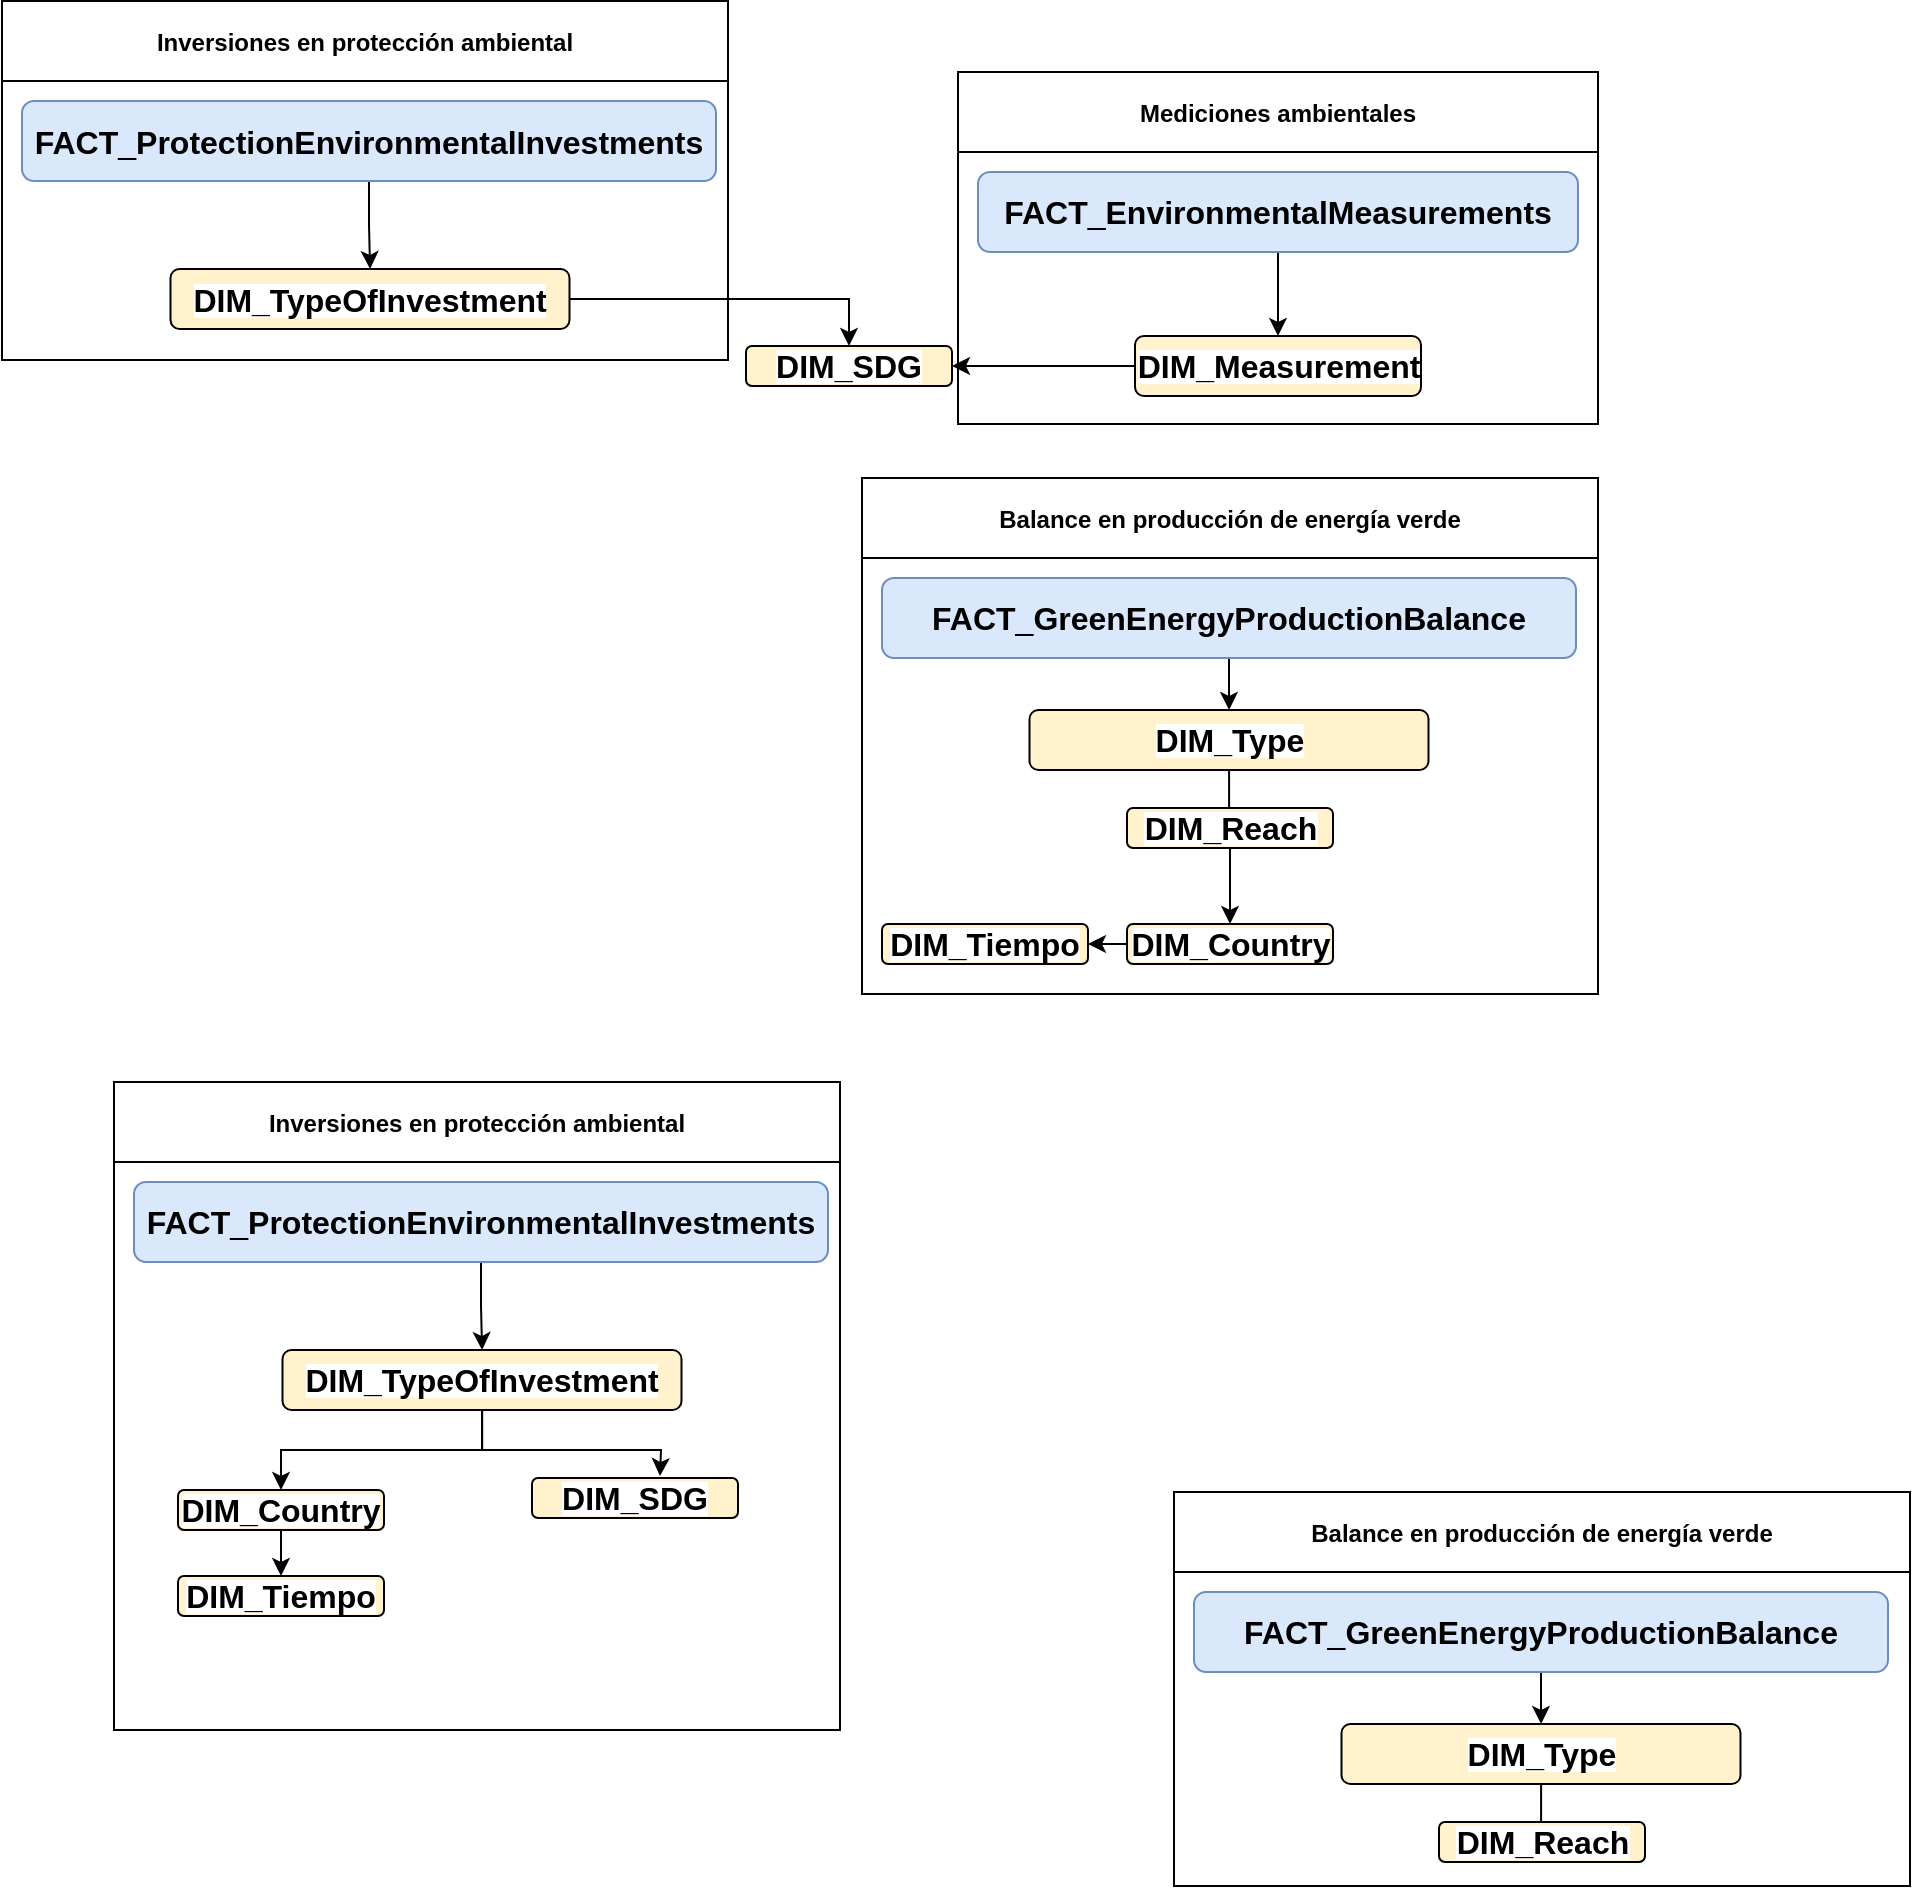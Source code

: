 <mxfile version="15.6.5" type="device"><diagram id="C5RBs43oDa-KdzZeNtuy" name="Page-1"><mxGraphModel dx="1422" dy="794" grid="0" gridSize="10" guides="1" tooltips="1" connect="1" arrows="1" fold="1" page="1" pageScale="1" pageWidth="827" pageHeight="1169" math="0" shadow="0"><root><mxCell id="WIyWlLk6GJQsqaUBKTNV-0"/><mxCell id="WIyWlLk6GJQsqaUBKTNV-1" parent="WIyWlLk6GJQsqaUBKTNV-0"/><mxCell id="PkfiLZhap3RL2hpa27VZ-0" value="Mediciones ambientales" style="swimlane;fontColor=default;strokeColor=default;fillColor=default;startSize=40;" parent="WIyWlLk6GJQsqaUBKTNV-1" vertex="1"><mxGeometry x="492" y="61" width="320" height="176" as="geometry"><mxRectangle x="120" y="180" width="130" height="23" as="alternateBounds"/></mxGeometry></mxCell><mxCell id="PkfiLZhap3RL2hpa27VZ-6" style="edgeStyle=orthogonalEdgeStyle;rounded=0;orthogonalLoop=1;jettySize=auto;html=1;labelBackgroundColor=default;fontColor=default;strokeColor=default;" parent="PkfiLZhap3RL2hpa27VZ-0" source="WIyWlLk6GJQsqaUBKTNV-3" target="PkfiLZhap3RL2hpa27VZ-1" edge="1"><mxGeometry relative="1" as="geometry"/></mxCell><mxCell id="WIyWlLk6GJQsqaUBKTNV-3" value="&lt;b&gt;&lt;span style=&quot;font-size: 12.0pt ; line-height: 110% ; font-family: &amp;quot;arial&amp;quot; , sans-serif&quot;&gt;FACT&lt;/span&gt;&lt;/b&gt;&lt;span style=&quot;font-size: 12.0pt ; line-height: 110% ; font-family: &amp;quot;arial&amp;quot; , sans-serif&quot;&gt;_&lt;b&gt;EnvironmentalMeasurements&lt;/b&gt;&lt;/span&gt;&lt;span style=&quot;font-size: 11.0pt ; line-height: 110% ; font-family: &amp;quot;calibri&amp;quot; , sans-serif&quot;&gt;&lt;/span&gt;" style="rounded=1;whiteSpace=wrap;html=1;fontSize=12;glass=0;strokeWidth=1;shadow=0;strokeColor=#6c8ebf;fillColor=#dae8fc;fontColor=default;" parent="PkfiLZhap3RL2hpa27VZ-0" vertex="1"><mxGeometry x="10" y="50" width="300" height="40" as="geometry"/></mxCell><mxCell id="PkfiLZhap3RL2hpa27VZ-1" value="&lt;b&gt;&lt;span style=&quot;font-size: 12.0pt ; line-height: 110% ; font-family: &amp;quot;arial&amp;quot; , sans-serif&quot;&gt;DIM_Measurement&lt;/span&gt;&lt;/b&gt;" style="rounded=1;whiteSpace=wrap;html=1;strokeColor=default;fillColor=#fff2cc;fontColor=default;labelBackgroundColor=default;" parent="PkfiLZhap3RL2hpa27VZ-0" vertex="1"><mxGeometry x="88.5" y="132" width="143" height="30" as="geometry"/></mxCell><mxCell id="PkfiLZhap3RL2hpa27VZ-10" value="Inversiones en protección ambiental" style="swimlane;fontColor=default;strokeColor=default;fillColor=default;startSize=40;" parent="WIyWlLk6GJQsqaUBKTNV-1" vertex="1"><mxGeometry x="14" y="25.5" width="363" height="179.5" as="geometry"><mxRectangle x="120" y="180" width="130" height="23" as="alternateBounds"/></mxGeometry></mxCell><mxCell id="PkfiLZhap3RL2hpa27VZ-18" style="edgeStyle=orthogonalEdgeStyle;rounded=0;orthogonalLoop=1;jettySize=auto;html=1;labelBackgroundColor=default;fontColor=default;strokeColor=default;" parent="PkfiLZhap3RL2hpa27VZ-10" source="PkfiLZhap3RL2hpa27VZ-12" target="PkfiLZhap3RL2hpa27VZ-14" edge="1"><mxGeometry relative="1" as="geometry"/></mxCell><mxCell id="PkfiLZhap3RL2hpa27VZ-12" value="&lt;b&gt;&lt;span style=&quot;font-size: 12.0pt ; line-height: 110% ; font-family: &amp;quot;arial&amp;quot; , sans-serif&quot;&gt;FACT&lt;/span&gt;&lt;/b&gt;&lt;span style=&quot;font-size: 12.0pt ; line-height: 110% ; font-family: &amp;quot;arial&amp;quot; , sans-serif&quot;&gt;_&lt;/span&gt;&lt;span style=&quot;font-size: 11.0pt ; line-height: 110% ; font-family: &amp;quot;calibri&amp;quot; , sans-serif&quot;&gt;&lt;/span&gt;&lt;b&gt;&lt;span style=&quot;font-size: 12.0pt ; line-height: 110% ; font-family: &amp;quot;arial&amp;quot; , sans-serif&quot;&gt;ProtectionEnvironmentalInvestments&lt;/span&gt;&lt;/b&gt;" style="rounded=1;whiteSpace=wrap;html=1;fontSize=12;glass=0;strokeWidth=1;shadow=0;strokeColor=#6c8ebf;fillColor=#dae8fc;fontColor=default;" parent="PkfiLZhap3RL2hpa27VZ-10" vertex="1"><mxGeometry x="10" y="50" width="347" height="40" as="geometry"/></mxCell><mxCell id="PkfiLZhap3RL2hpa27VZ-14" value="&lt;b&gt;&lt;span style=&quot;font-size: 12.0pt ; line-height: 110% ; font-family: &amp;quot;arial&amp;quot; , sans-serif&quot;&gt;DIM_TypeOfInvestment&lt;/span&gt;&lt;/b&gt;" style="rounded=1;whiteSpace=wrap;html=1;strokeColor=default;fillColor=#fff2cc;fontColor=default;labelBackgroundColor=default;" parent="PkfiLZhap3RL2hpa27VZ-10" vertex="1"><mxGeometry x="84.25" y="134" width="199.5" height="30" as="geometry"/></mxCell><mxCell id="PkfiLZhap3RL2hpa27VZ-17" value="&lt;b&gt;&lt;span style=&quot;font-size: 12.0pt ; line-height: 110% ; font-family: &amp;quot;arial&amp;quot; , sans-serif&quot;&gt;DIM_SDG&lt;/span&gt;&lt;/b&gt;" style="rounded=1;whiteSpace=wrap;html=1;strokeColor=default;fillColor=#fff2cc;fontColor=default;labelBackgroundColor=default;" parent="WIyWlLk6GJQsqaUBKTNV-1" vertex="1"><mxGeometry x="386" y="198" width="103" height="20" as="geometry"/></mxCell><mxCell id="PkfiLZhap3RL2hpa27VZ-21" style="edgeStyle=orthogonalEdgeStyle;rounded=0;orthogonalLoop=1;jettySize=auto;html=1;entryX=0.5;entryY=0;entryDx=0;entryDy=0;labelBackgroundColor=default;fontColor=default;strokeColor=default;" parent="WIyWlLk6GJQsqaUBKTNV-1" source="PkfiLZhap3RL2hpa27VZ-14" target="PkfiLZhap3RL2hpa27VZ-17" edge="1"><mxGeometry relative="1" as="geometry"/></mxCell><mxCell id="PkfiLZhap3RL2hpa27VZ-24" style="edgeStyle=orthogonalEdgeStyle;rounded=0;orthogonalLoop=1;jettySize=auto;html=1;labelBackgroundColor=default;fontColor=default;strokeColor=default;" parent="WIyWlLk6GJQsqaUBKTNV-1" source="PkfiLZhap3RL2hpa27VZ-1" target="PkfiLZhap3RL2hpa27VZ-17" edge="1"><mxGeometry relative="1" as="geometry"/></mxCell><mxCell id="PkfiLZhap3RL2hpa27VZ-27" value="Balance en producción de energía verde" style="swimlane;fontColor=default;strokeColor=default;fillColor=default;startSize=40;" parent="WIyWlLk6GJQsqaUBKTNV-1" vertex="1"><mxGeometry x="444" y="264" width="368" height="258" as="geometry"><mxRectangle x="120" y="180" width="130" height="23" as="alternateBounds"/></mxGeometry></mxCell><mxCell id="PkfiLZhap3RL2hpa27VZ-28" style="edgeStyle=orthogonalEdgeStyle;rounded=0;orthogonalLoop=1;jettySize=auto;html=1;labelBackgroundColor=default;fontColor=default;strokeColor=default;" parent="PkfiLZhap3RL2hpa27VZ-27" source="PkfiLZhap3RL2hpa27VZ-29" target="PkfiLZhap3RL2hpa27VZ-31" edge="1"><mxGeometry relative="1" as="geometry"/></mxCell><mxCell id="PkfiLZhap3RL2hpa27VZ-29" value="&lt;b&gt;&lt;span style=&quot;font-size: 12.0pt ; line-height: 110% ; font-family: &amp;#34;arial&amp;#34; , sans-serif&quot;&gt;FACT&lt;/span&gt;&lt;/b&gt;&lt;span style=&quot;font-size: 12.0pt ; line-height: 110% ; font-family: &amp;#34;arial&amp;#34; , sans-serif&quot;&gt;_&lt;/span&gt;&lt;b&gt;&lt;span style=&quot;font-size: 12.0pt ; line-height: 110% ; font-family: &amp;#34;arial&amp;#34; , sans-serif&quot;&gt;GreenEnergyProductionBalance&lt;/span&gt;&lt;span style=&quot;font-size: 11.0pt ; line-height: 110% ; font-family: &amp;#34;calibri&amp;#34; , sans-serif&quot;&gt;&lt;/span&gt;&lt;/b&gt;" style="rounded=1;whiteSpace=wrap;html=1;fontSize=12;glass=0;strokeWidth=1;shadow=0;strokeColor=#6c8ebf;fillColor=#dae8fc;fontColor=default;" parent="PkfiLZhap3RL2hpa27VZ-27" vertex="1"><mxGeometry x="10" y="50" width="347" height="40" as="geometry"/></mxCell><mxCell id="PkfiLZhap3RL2hpa27VZ-36" style="edgeStyle=orthogonalEdgeStyle;rounded=0;orthogonalLoop=1;jettySize=auto;html=1;labelBackgroundColor=default;fontColor=default;strokeColor=default;" parent="PkfiLZhap3RL2hpa27VZ-27" source="PkfiLZhap3RL2hpa27VZ-31" target="PkfiLZhap3RL2hpa27VZ-33" edge="1"><mxGeometry relative="1" as="geometry"/></mxCell><mxCell id="PkfiLZhap3RL2hpa27VZ-31" value="&lt;b&gt;&lt;span style=&quot;font-size: 12.0pt ; line-height: 110% ; font-family: &amp;quot;arial&amp;quot; , sans-serif&quot;&gt;DIM_Type&lt;/span&gt;&lt;/b&gt;" style="rounded=1;whiteSpace=wrap;html=1;strokeColor=default;fillColor=#fff2cc;fontColor=default;labelBackgroundColor=default;" parent="PkfiLZhap3RL2hpa27VZ-27" vertex="1"><mxGeometry x="83.75" y="116" width="199.5" height="30" as="geometry"/></mxCell><mxCell id="PkfiLZhap3RL2hpa27VZ-33" value="&lt;b&gt;&lt;span style=&quot;font-size: 12.0pt ; line-height: 110% ; font-family: &amp;quot;arial&amp;quot; , sans-serif&quot;&gt;DIM_Reach&lt;/span&gt;&lt;/b&gt;" style="rounded=1;whiteSpace=wrap;html=1;strokeColor=default;fillColor=#fff2cc;fontColor=default;labelBackgroundColor=default;" parent="PkfiLZhap3RL2hpa27VZ-27" vertex="1"><mxGeometry x="132.5" y="165" width="103" height="20" as="geometry"/></mxCell><mxCell id="PkfiLZhap3RL2hpa27VZ-15" value="&lt;b&gt;&lt;span style=&quot;font-size: 12.0pt ; line-height: 110% ; font-family: &amp;quot;arial&amp;quot; , sans-serif&quot;&gt;DIM_Country&lt;/span&gt;&lt;/b&gt;" style="rounded=1;whiteSpace=wrap;html=1;strokeColor=default;fillColor=#fff2cc;fontColor=default;labelBackgroundColor=default;" parent="PkfiLZhap3RL2hpa27VZ-27" vertex="1"><mxGeometry x="132.5" y="223" width="103" height="20" as="geometry"/></mxCell><mxCell id="PkfiLZhap3RL2hpa27VZ-39" style="edgeStyle=orthogonalEdgeStyle;rounded=0;orthogonalLoop=1;jettySize=auto;html=1;labelBackgroundColor=default;fontColor=default;strokeColor=default;" parent="PkfiLZhap3RL2hpa27VZ-27" source="PkfiLZhap3RL2hpa27VZ-33" target="PkfiLZhap3RL2hpa27VZ-15" edge="1"><mxGeometry relative="1" as="geometry"/></mxCell><mxCell id="PkfiLZhap3RL2hpa27VZ-16" value="&lt;b&gt;&lt;span style=&quot;font-size: 12.0pt ; line-height: 110% ; font-family: &amp;quot;arial&amp;quot; , sans-serif&quot;&gt;DIM_Tiempo&lt;/span&gt;&lt;/b&gt;" style="rounded=1;whiteSpace=wrap;html=1;strokeColor=default;fillColor=#fff2cc;fontColor=default;labelBackgroundColor=default;" parent="PkfiLZhap3RL2hpa27VZ-27" vertex="1"><mxGeometry x="10" y="223" width="103" height="20" as="geometry"/></mxCell><mxCell id="PkfiLZhap3RL2hpa27VZ-40" style="edgeStyle=orthogonalEdgeStyle;rounded=0;orthogonalLoop=1;jettySize=auto;html=1;labelBackgroundColor=default;fontColor=default;strokeColor=default;" parent="PkfiLZhap3RL2hpa27VZ-27" source="PkfiLZhap3RL2hpa27VZ-15" target="PkfiLZhap3RL2hpa27VZ-16" edge="1"><mxGeometry relative="1" as="geometry"/></mxCell><mxCell id="DwsuL_oBQgm3kScbHVM8-18" value="Inversiones en protección ambiental" style="swimlane;fontColor=default;strokeColor=default;fillColor=default;startSize=40;" vertex="1" parent="WIyWlLk6GJQsqaUBKTNV-1"><mxGeometry x="70" y="566" width="363" height="324" as="geometry"><mxRectangle x="120" y="180" width="130" height="23" as="alternateBounds"/></mxGeometry></mxCell><mxCell id="DwsuL_oBQgm3kScbHVM8-19" style="edgeStyle=orthogonalEdgeStyle;rounded=0;orthogonalLoop=1;jettySize=auto;html=1;labelBackgroundColor=default;fontColor=default;strokeColor=default;" edge="1" parent="DwsuL_oBQgm3kScbHVM8-18" source="DwsuL_oBQgm3kScbHVM8-20" target="DwsuL_oBQgm3kScbHVM8-21"><mxGeometry relative="1" as="geometry"/></mxCell><mxCell id="DwsuL_oBQgm3kScbHVM8-20" value="&lt;b&gt;&lt;span style=&quot;font-size: 12.0pt ; line-height: 110% ; font-family: &amp;quot;arial&amp;quot; , sans-serif&quot;&gt;FACT&lt;/span&gt;&lt;/b&gt;&lt;span style=&quot;font-size: 12.0pt ; line-height: 110% ; font-family: &amp;quot;arial&amp;quot; , sans-serif&quot;&gt;_&lt;/span&gt;&lt;span style=&quot;font-size: 11.0pt ; line-height: 110% ; font-family: &amp;quot;calibri&amp;quot; , sans-serif&quot;&gt;&lt;/span&gt;&lt;b&gt;&lt;span style=&quot;font-size: 12.0pt ; line-height: 110% ; font-family: &amp;quot;arial&amp;quot; , sans-serif&quot;&gt;ProtectionEnvironmentalInvestments&lt;/span&gt;&lt;/b&gt;" style="rounded=1;whiteSpace=wrap;html=1;fontSize=12;glass=0;strokeWidth=1;shadow=0;strokeColor=#6c8ebf;fillColor=#dae8fc;fontColor=default;" vertex="1" parent="DwsuL_oBQgm3kScbHVM8-18"><mxGeometry x="10" y="50" width="347" height="40" as="geometry"/></mxCell><mxCell id="DwsuL_oBQgm3kScbHVM8-34" style="edgeStyle=orthogonalEdgeStyle;rounded=0;orthogonalLoop=1;jettySize=auto;html=1;fontColor=default;" edge="1" parent="DwsuL_oBQgm3kScbHVM8-18" source="DwsuL_oBQgm3kScbHVM8-21" target="DwsuL_oBQgm3kScbHVM8-28"><mxGeometry relative="1" as="geometry"/></mxCell><mxCell id="DwsuL_oBQgm3kScbHVM8-21" value="&lt;b&gt;&lt;span style=&quot;font-size: 12.0pt ; line-height: 110% ; font-family: &amp;quot;arial&amp;quot; , sans-serif&quot;&gt;DIM_TypeOfInvestment&lt;/span&gt;&lt;/b&gt;" style="rounded=1;whiteSpace=wrap;html=1;strokeColor=default;fillColor=#fff2cc;fontColor=default;labelBackgroundColor=default;" vertex="1" parent="DwsuL_oBQgm3kScbHVM8-18"><mxGeometry x="84.25" y="134" width="199.5" height="30" as="geometry"/></mxCell><mxCell id="DwsuL_oBQgm3kScbHVM8-30" value="&lt;b&gt;&lt;span style=&quot;font-size: 12.0pt ; line-height: 110% ; font-family: &amp;quot;arial&amp;quot; , sans-serif&quot;&gt;DIM_SDG&lt;/span&gt;&lt;/b&gt;" style="rounded=1;whiteSpace=wrap;html=1;strokeColor=default;fillColor=#fff2cc;fontColor=default;labelBackgroundColor=default;" vertex="1" parent="DwsuL_oBQgm3kScbHVM8-18"><mxGeometry x="209" y="198" width="103" height="20" as="geometry"/></mxCell><mxCell id="DwsuL_oBQgm3kScbHVM8-28" value="&lt;b&gt;&lt;span style=&quot;font-size: 12.0pt ; line-height: 110% ; font-family: &amp;quot;arial&amp;quot; , sans-serif&quot;&gt;DIM_Country&lt;/span&gt;&lt;/b&gt;" style="rounded=1;whiteSpace=wrap;html=1;strokeColor=default;fillColor=#fff2cc;fontColor=default;labelBackgroundColor=default;" vertex="1" parent="DwsuL_oBQgm3kScbHVM8-18"><mxGeometry x="32" y="204" width="103" height="20" as="geometry"/></mxCell><mxCell id="DwsuL_oBQgm3kScbHVM8-29" value="&lt;b&gt;&lt;span style=&quot;font-size: 12.0pt ; line-height: 110% ; font-family: &amp;quot;arial&amp;quot; , sans-serif&quot;&gt;DIM_Tiempo&lt;/span&gt;&lt;/b&gt;" style="rounded=1;whiteSpace=wrap;html=1;strokeColor=default;fillColor=#fff2cc;fontColor=default;labelBackgroundColor=default;" vertex="1" parent="DwsuL_oBQgm3kScbHVM8-18"><mxGeometry x="32" y="247" width="103" height="20" as="geometry"/></mxCell><mxCell id="DwsuL_oBQgm3kScbHVM8-31" style="edgeStyle=orthogonalEdgeStyle;rounded=0;orthogonalLoop=1;jettySize=auto;html=1;fontColor=default;" edge="1" parent="DwsuL_oBQgm3kScbHVM8-18" source="DwsuL_oBQgm3kScbHVM8-28" target="DwsuL_oBQgm3kScbHVM8-29"><mxGeometry relative="1" as="geometry"/></mxCell><mxCell id="DwsuL_oBQgm3kScbHVM8-22" value="Balance en producción de energía verde" style="swimlane;fontColor=default;strokeColor=default;fillColor=default;startSize=40;" vertex="1" parent="WIyWlLk6GJQsqaUBKTNV-1"><mxGeometry x="600" y="771" width="368" height="197" as="geometry"><mxRectangle x="120" y="180" width="130" height="23" as="alternateBounds"/></mxGeometry></mxCell><mxCell id="DwsuL_oBQgm3kScbHVM8-23" style="edgeStyle=orthogonalEdgeStyle;rounded=0;orthogonalLoop=1;jettySize=auto;html=1;labelBackgroundColor=default;fontColor=default;strokeColor=default;" edge="1" parent="DwsuL_oBQgm3kScbHVM8-22" source="DwsuL_oBQgm3kScbHVM8-24" target="DwsuL_oBQgm3kScbHVM8-26"><mxGeometry relative="1" as="geometry"/></mxCell><mxCell id="DwsuL_oBQgm3kScbHVM8-24" value="&lt;b&gt;&lt;span style=&quot;font-size: 12.0pt ; line-height: 110% ; font-family: &amp;#34;arial&amp;#34; , sans-serif&quot;&gt;FACT&lt;/span&gt;&lt;/b&gt;&lt;span style=&quot;font-size: 12.0pt ; line-height: 110% ; font-family: &amp;#34;arial&amp;#34; , sans-serif&quot;&gt;_&lt;/span&gt;&lt;b&gt;&lt;span style=&quot;font-size: 12.0pt ; line-height: 110% ; font-family: &amp;#34;arial&amp;#34; , sans-serif&quot;&gt;GreenEnergyProductionBalance&lt;/span&gt;&lt;span style=&quot;font-size: 11.0pt ; line-height: 110% ; font-family: &amp;#34;calibri&amp;#34; , sans-serif&quot;&gt;&lt;/span&gt;&lt;/b&gt;" style="rounded=1;whiteSpace=wrap;html=1;fontSize=12;glass=0;strokeWidth=1;shadow=0;strokeColor=#6c8ebf;fillColor=#dae8fc;fontColor=default;" vertex="1" parent="DwsuL_oBQgm3kScbHVM8-22"><mxGeometry x="10" y="50" width="347" height="40" as="geometry"/></mxCell><mxCell id="DwsuL_oBQgm3kScbHVM8-25" style="edgeStyle=orthogonalEdgeStyle;rounded=0;orthogonalLoop=1;jettySize=auto;html=1;labelBackgroundColor=default;fontColor=default;strokeColor=default;" edge="1" parent="DwsuL_oBQgm3kScbHVM8-22" source="DwsuL_oBQgm3kScbHVM8-26" target="DwsuL_oBQgm3kScbHVM8-27"><mxGeometry relative="1" as="geometry"/></mxCell><mxCell id="DwsuL_oBQgm3kScbHVM8-26" value="&lt;b&gt;&lt;span style=&quot;font-size: 12.0pt ; line-height: 110% ; font-family: &amp;quot;arial&amp;quot; , sans-serif&quot;&gt;DIM_Type&lt;/span&gt;&lt;/b&gt;" style="rounded=1;whiteSpace=wrap;html=1;strokeColor=default;fillColor=#fff2cc;fontColor=default;labelBackgroundColor=default;" vertex="1" parent="DwsuL_oBQgm3kScbHVM8-22"><mxGeometry x="83.75" y="116" width="199.5" height="30" as="geometry"/></mxCell><mxCell id="DwsuL_oBQgm3kScbHVM8-27" value="&lt;b&gt;&lt;span style=&quot;font-size: 12.0pt ; line-height: 110% ; font-family: &amp;quot;arial&amp;quot; , sans-serif&quot;&gt;DIM_Reach&lt;/span&gt;&lt;/b&gt;" style="rounded=1;whiteSpace=wrap;html=1;strokeColor=default;fillColor=#fff2cc;fontColor=default;labelBackgroundColor=default;" vertex="1" parent="DwsuL_oBQgm3kScbHVM8-22"><mxGeometry x="132.5" y="165" width="103" height="20" as="geometry"/></mxCell><mxCell id="DwsuL_oBQgm3kScbHVM8-33" style="edgeStyle=orthogonalEdgeStyle;rounded=0;orthogonalLoop=1;jettySize=auto;html=1;fontColor=default;" edge="1" parent="WIyWlLk6GJQsqaUBKTNV-1" source="DwsuL_oBQgm3kScbHVM8-21"><mxGeometry relative="1" as="geometry"><mxPoint x="343" y="763" as="targetPoint"/></mxGeometry></mxCell></root></mxGraphModel></diagram></mxfile>
